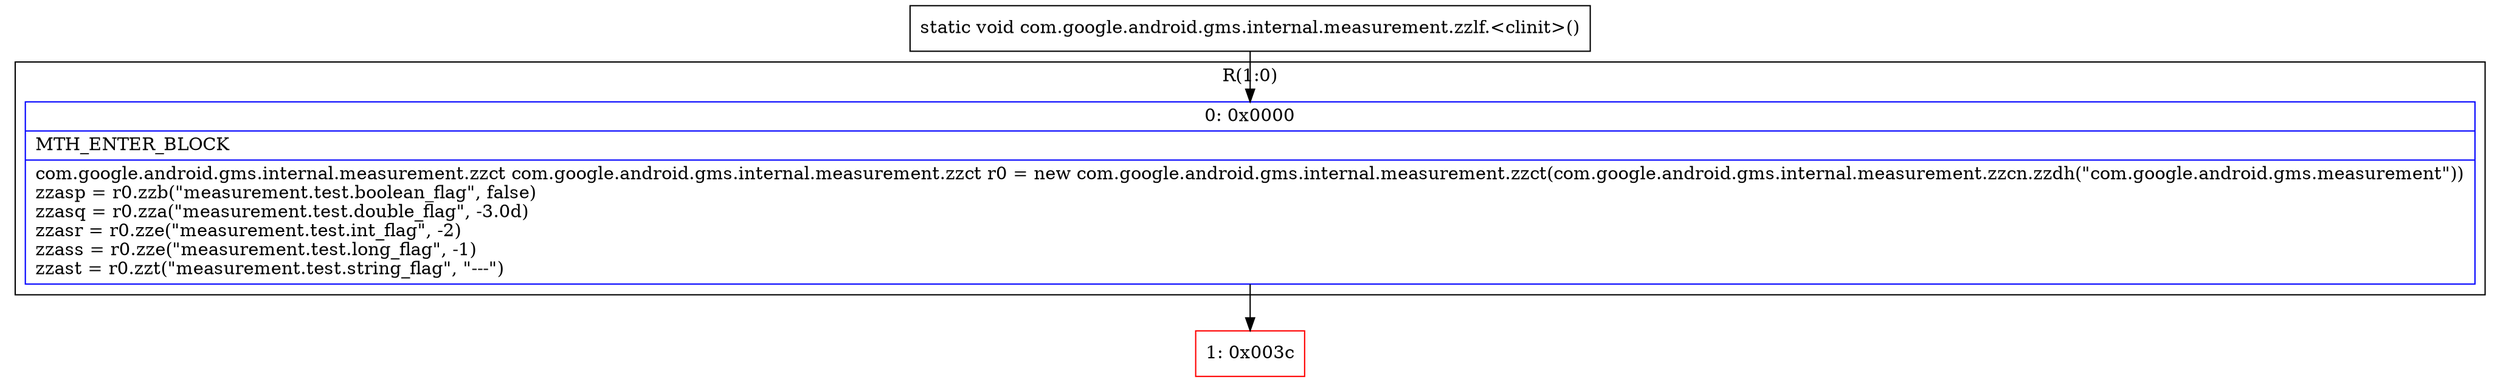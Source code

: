 digraph "CFG forcom.google.android.gms.internal.measurement.zzlf.\<clinit\>()V" {
subgraph cluster_Region_1077538196 {
label = "R(1:0)";
node [shape=record,color=blue];
Node_0 [shape=record,label="{0\:\ 0x0000|MTH_ENTER_BLOCK\l|com.google.android.gms.internal.measurement.zzct com.google.android.gms.internal.measurement.zzct r0 = new com.google.android.gms.internal.measurement.zzct(com.google.android.gms.internal.measurement.zzcn.zzdh(\"com.google.android.gms.measurement\"))\lzzasp = r0.zzb(\"measurement.test.boolean_flag\", false)\lzzasq = r0.zza(\"measurement.test.double_flag\", \-3.0d)\lzzasr = r0.zze(\"measurement.test.int_flag\", \-2)\lzzass = r0.zze(\"measurement.test.long_flag\", \-1)\lzzast = r0.zzt(\"measurement.test.string_flag\", \"\-\-\-\")\l}"];
}
Node_1 [shape=record,color=red,label="{1\:\ 0x003c}"];
MethodNode[shape=record,label="{static void com.google.android.gms.internal.measurement.zzlf.\<clinit\>() }"];
MethodNode -> Node_0;
Node_0 -> Node_1;
}

